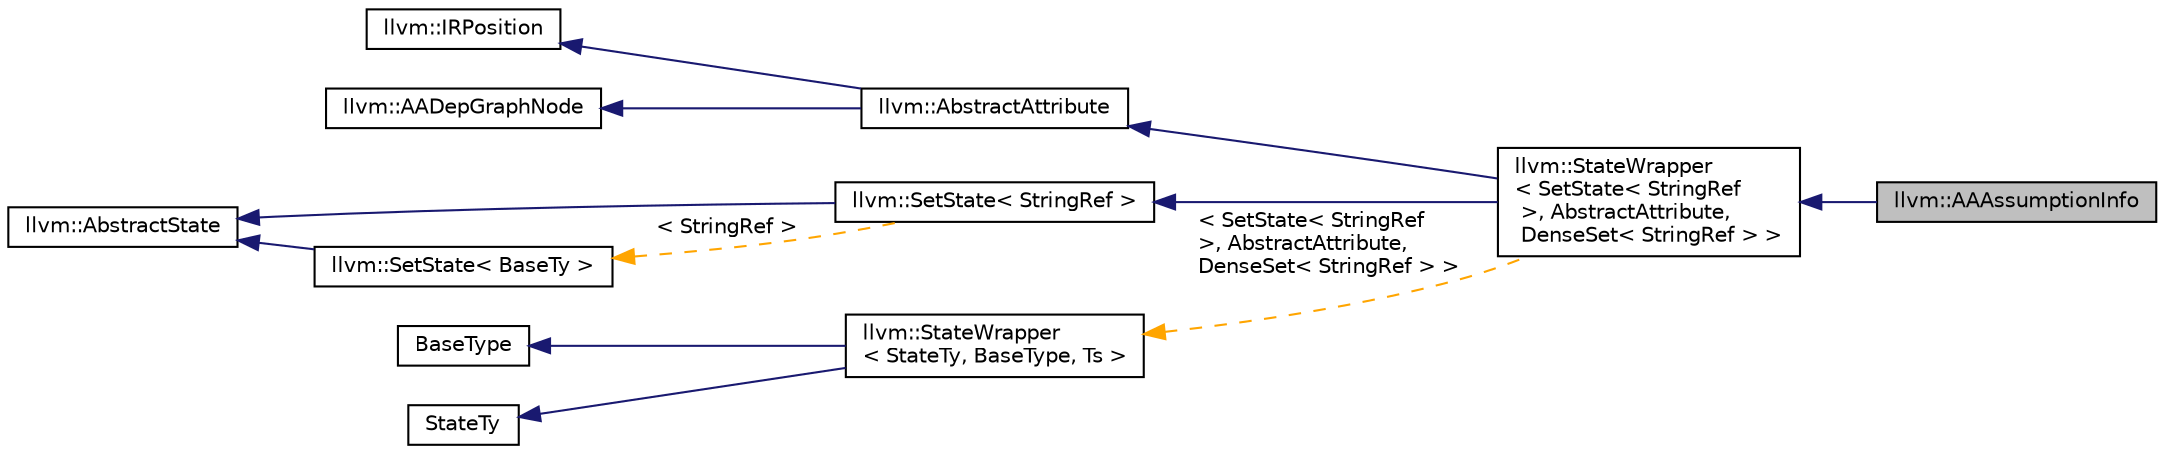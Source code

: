 digraph "llvm::AAAssumptionInfo"
{
 // LATEX_PDF_SIZE
  bgcolor="transparent";
  edge [fontname="Helvetica",fontsize="10",labelfontname="Helvetica",labelfontsize="10"];
  node [fontname="Helvetica",fontsize="10",shape=record];
  rankdir="LR";
  Node1 [label="llvm::AAAssumptionInfo",height=0.2,width=0.4,color="black", fillcolor="grey75", style="filled", fontcolor="black",tooltip="An abstract attribute for getting assumption information."];
  Node2 -> Node1 [dir="back",color="midnightblue",fontsize="10",style="solid",fontname="Helvetica"];
  Node2 [label="llvm::StateWrapper\l\< SetState\< StringRef\l \>, AbstractAttribute,\l DenseSet\< StringRef \> \>",height=0.2,width=0.4,color="black",URL="$structllvm_1_1StateWrapper.html",tooltip=" "];
  Node3 -> Node2 [dir="back",color="midnightblue",fontsize="10",style="solid",fontname="Helvetica"];
  Node3 [label="llvm::AbstractAttribute",height=0.2,width=0.4,color="black",URL="$structllvm_1_1AbstractAttribute.html",tooltip="Base struct for all \"concrete attribute\" deductions."];
  Node4 -> Node3 [dir="back",color="midnightblue",fontsize="10",style="solid",fontname="Helvetica"];
  Node4 [label="llvm::IRPosition",height=0.2,width=0.4,color="black",URL="$structllvm_1_1IRPosition.html",tooltip="Helper to describe and deal with positions in the LLVM-IR."];
  Node5 -> Node3 [dir="back",color="midnightblue",fontsize="10",style="solid",fontname="Helvetica"];
  Node5 [label="llvm::AADepGraphNode",height=0.2,width=0.4,color="black",URL="$structllvm_1_1AADepGraphNode.html",tooltip="}"];
  Node6 -> Node2 [dir="back",color="midnightblue",fontsize="10",style="solid",fontname="Helvetica"];
  Node6 [label="llvm::SetState\< StringRef \>",height=0.2,width=0.4,color="black",URL="$structllvm_1_1SetState.html",tooltip=" "];
  Node7 -> Node6 [dir="back",color="midnightblue",fontsize="10",style="solid",fontname="Helvetica"];
  Node7 [label="llvm::AbstractState",height=0.2,width=0.4,color="black",URL="$structllvm_1_1AbstractState.html",tooltip="An interface to query the internal state of an abstract attribute."];
  Node8 -> Node6 [dir="back",color="orange",fontsize="10",style="dashed",label=" \< StringRef \>" ,fontname="Helvetica"];
  Node8 [label="llvm::SetState\< BaseTy \>",height=0.2,width=0.4,color="black",URL="$structllvm_1_1SetState.html",tooltip="Simple state for a set."];
  Node7 -> Node8 [dir="back",color="midnightblue",fontsize="10",style="solid",fontname="Helvetica"];
  Node9 -> Node2 [dir="back",color="orange",fontsize="10",style="dashed",label=" \< SetState\< StringRef\l \>, AbstractAttribute,\l DenseSet\< StringRef \> \>" ,fontname="Helvetica"];
  Node9 [label="llvm::StateWrapper\l\< StateTy, BaseType, Ts \>",height=0.2,width=0.4,color="black",URL="$structllvm_1_1StateWrapper.html",tooltip="Helper to tie a abstract state implementation to an abstract attribute."];
  Node10 -> Node9 [dir="back",color="midnightblue",fontsize="10",style="solid",fontname="Helvetica"];
  Node10 [label="BaseType",height=0.2,width=0.4,color="black",URL="$classBaseType.html",tooltip=" "];
  Node11 -> Node9 [dir="back",color="midnightblue",fontsize="10",style="solid",fontname="Helvetica"];
  Node11 [label="StateTy",height=0.2,width=0.4,color="black",URL="$classStateTy.html",tooltip=" "];
}

